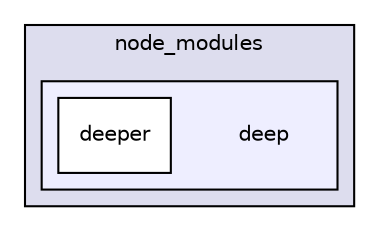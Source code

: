 digraph "gulp-src/node_modules/gulp/node_modules/liftoff/node_modules/resolve/test/pathfilter/deep_ref/node_modules/deep" {
  compound=true
  node [ fontsize="10", fontname="Helvetica"];
  edge [ labelfontsize="10", labelfontname="Helvetica"];
  subgraph clusterdir_2957d9108f0987f5c3ae5c3f35f93fc6 {
    graph [ bgcolor="#ddddee", pencolor="black", label="node_modules" fontname="Helvetica", fontsize="10", URL="dir_2957d9108f0987f5c3ae5c3f35f93fc6.html"]
  subgraph clusterdir_082372ae596e25435ef9a37f88efae80 {
    graph [ bgcolor="#eeeeff", pencolor="black", label="" URL="dir_082372ae596e25435ef9a37f88efae80.html"];
    dir_082372ae596e25435ef9a37f88efae80 [shape=plaintext label="deep"];
    dir_7711cf951c8d9689ba5d52d09a236610 [shape=box label="deeper" color="black" fillcolor="white" style="filled" URL="dir_7711cf951c8d9689ba5d52d09a236610.html"];
  }
  }
}

